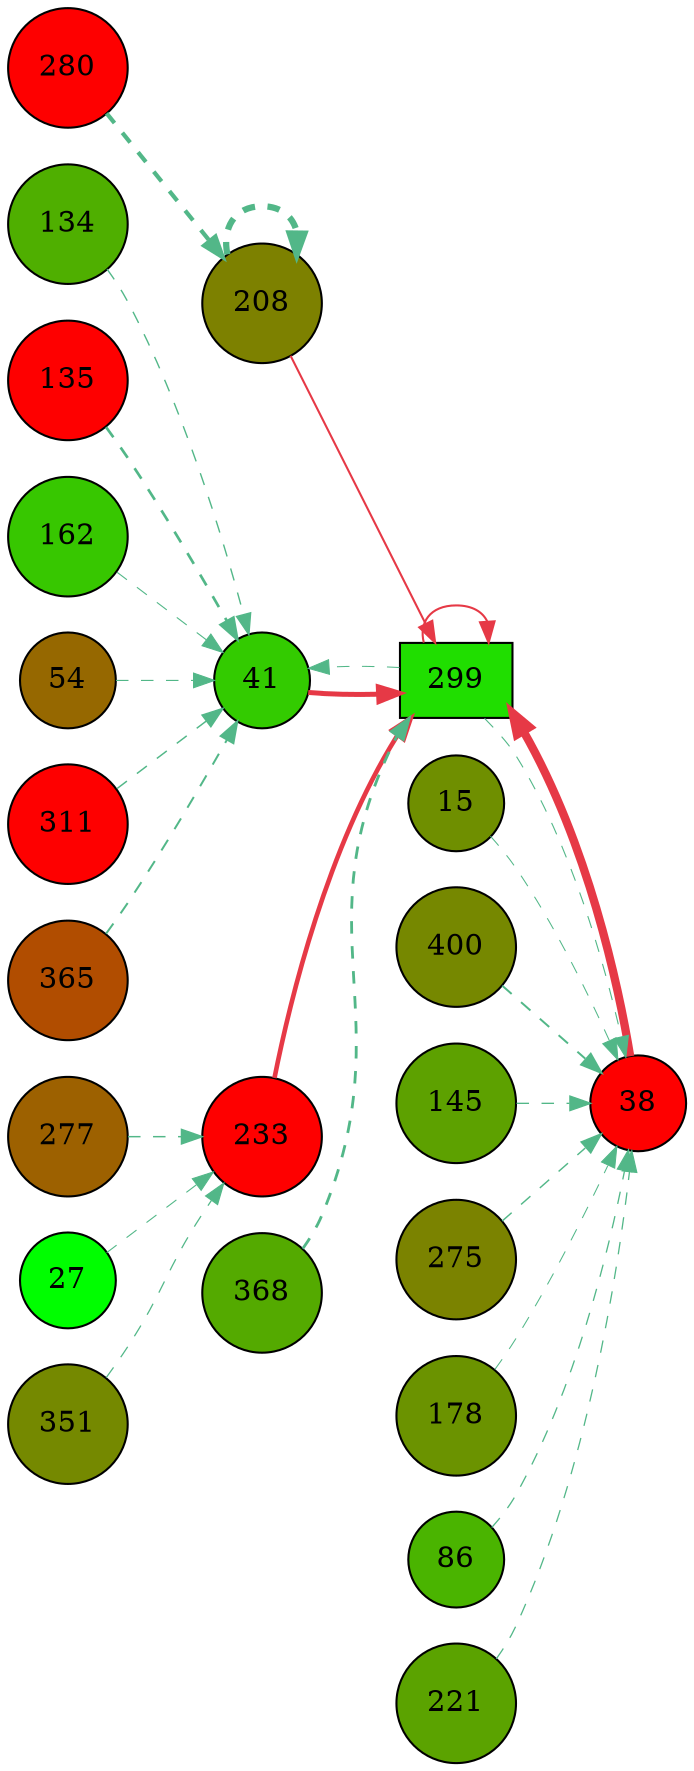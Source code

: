 digraph G{
rankdir=LR;
134 [style=filled, shape=circle, fillcolor="#4faf00", label="134"];
135 [style=filled, shape=circle, fillcolor="#fe0000", label="135"];
15 [style=filled, shape=circle, fillcolor="#6f8f00", label="15"];
400 [style=filled, shape=circle, fillcolor="#768800", label="400"];
145 [style=filled, shape=circle, fillcolor="#5da100", label="145"];
275 [style=filled, shape=circle, fillcolor="#7b8300", label="275"];
277 [style=filled, shape=circle, fillcolor="#9d6100", label="277"];
280 [style=filled, shape=circle, fillcolor="#fe0000", label="280"];
27 [style=filled, shape=circle, fillcolor="#00fe00", label="27"];
162 [style=filled, shape=circle, fillcolor="#37c700", label="162"];
38 [style=filled, shape=circle, fillcolor="#fe0000", label="38"];
41 [style=filled, shape=circle, fillcolor="#33cb00", label="41"];
299 [style=filled, shape=box, fillcolor="#20de00", label="299"];
178 [style=filled, shape=circle, fillcolor="#6b9300", label="178"];
54 [style=filled, shape=circle, fillcolor="#966800", label="54"];
311 [style=filled, shape=circle, fillcolor="#fe0000", label="311"];
208 [style=filled, shape=circle, fillcolor="#7d8100", label="208"];
86 [style=filled, shape=circle, fillcolor="#4ab400", label="86"];
221 [style=filled, shape=circle, fillcolor="#5ba300", label="221"];
351 [style=filled, shape=circle, fillcolor="#758900", label="351"];
233 [style=filled, shape=circle, fillcolor="#fe0000", label="233"];
365 [style=filled, shape=circle, fillcolor="#b14d00", label="365"];
368 [style=filled, shape=circle, fillcolor="#54aa00", label="368"];
38 -> 299 [color="#e63946",penwidth=4.00];
41 -> 299 [color="#e63946",penwidth=2.40];
233 -> 299 [color="#e63946",penwidth=2.22];
208 -> 299 [color="#e63946",penwidth=1.00];
299 -> 299 [color="#e63946",penwidth=1.00];
400 -> 38 [color="#52b788",style=dashed,penwidth=0.95];
275 -> 38 [color="#52b788",style=dashed,penwidth=0.69];
86 -> 38 [color="#52b788",style=dashed,penwidth=0.63];
145 -> 38 [color="#52b788",style=dashed,penwidth=0.63];
221 -> 38 [color="#52b788",style=dashed,penwidth=0.62];
299 -> 38 [color="#52b788",style=dashed,penwidth=0.53];
178 -> 38 [color="#52b788",style=dashed,penwidth=0.50];
15 -> 38 [color="#52b788",style=dashed,penwidth=0.50];
135 -> 41 [color="#52b788",style=dashed,penwidth=1.30];
365 -> 41 [color="#52b788",style=dashed,penwidth=0.96];
311 -> 41 [color="#52b788",style=dashed,penwidth=0.71];
134 -> 41 [color="#52b788",style=dashed,penwidth=0.67];
54 -> 41 [color="#52b788",style=dashed,penwidth=0.55];
162 -> 41 [color="#52b788",style=dashed,penwidth=0.53];
299 -> 41 [color="#52b788",style=dashed,penwidth=0.50];
277 -> 233 [color="#52b788",style=dashed,penwidth=0.69];
351 -> 233 [color="#52b788",style=dashed,penwidth=0.61];
27 -> 233 [color="#52b788",style=dashed,penwidth=0.52];
368 -> 299 [color="#52b788",style=dashed,penwidth=1.36];
208 -> 208 [color="#52b788",style=dashed,penwidth=3.00];
280 -> 208 [color="#52b788",style=dashed,penwidth=2.03];
}